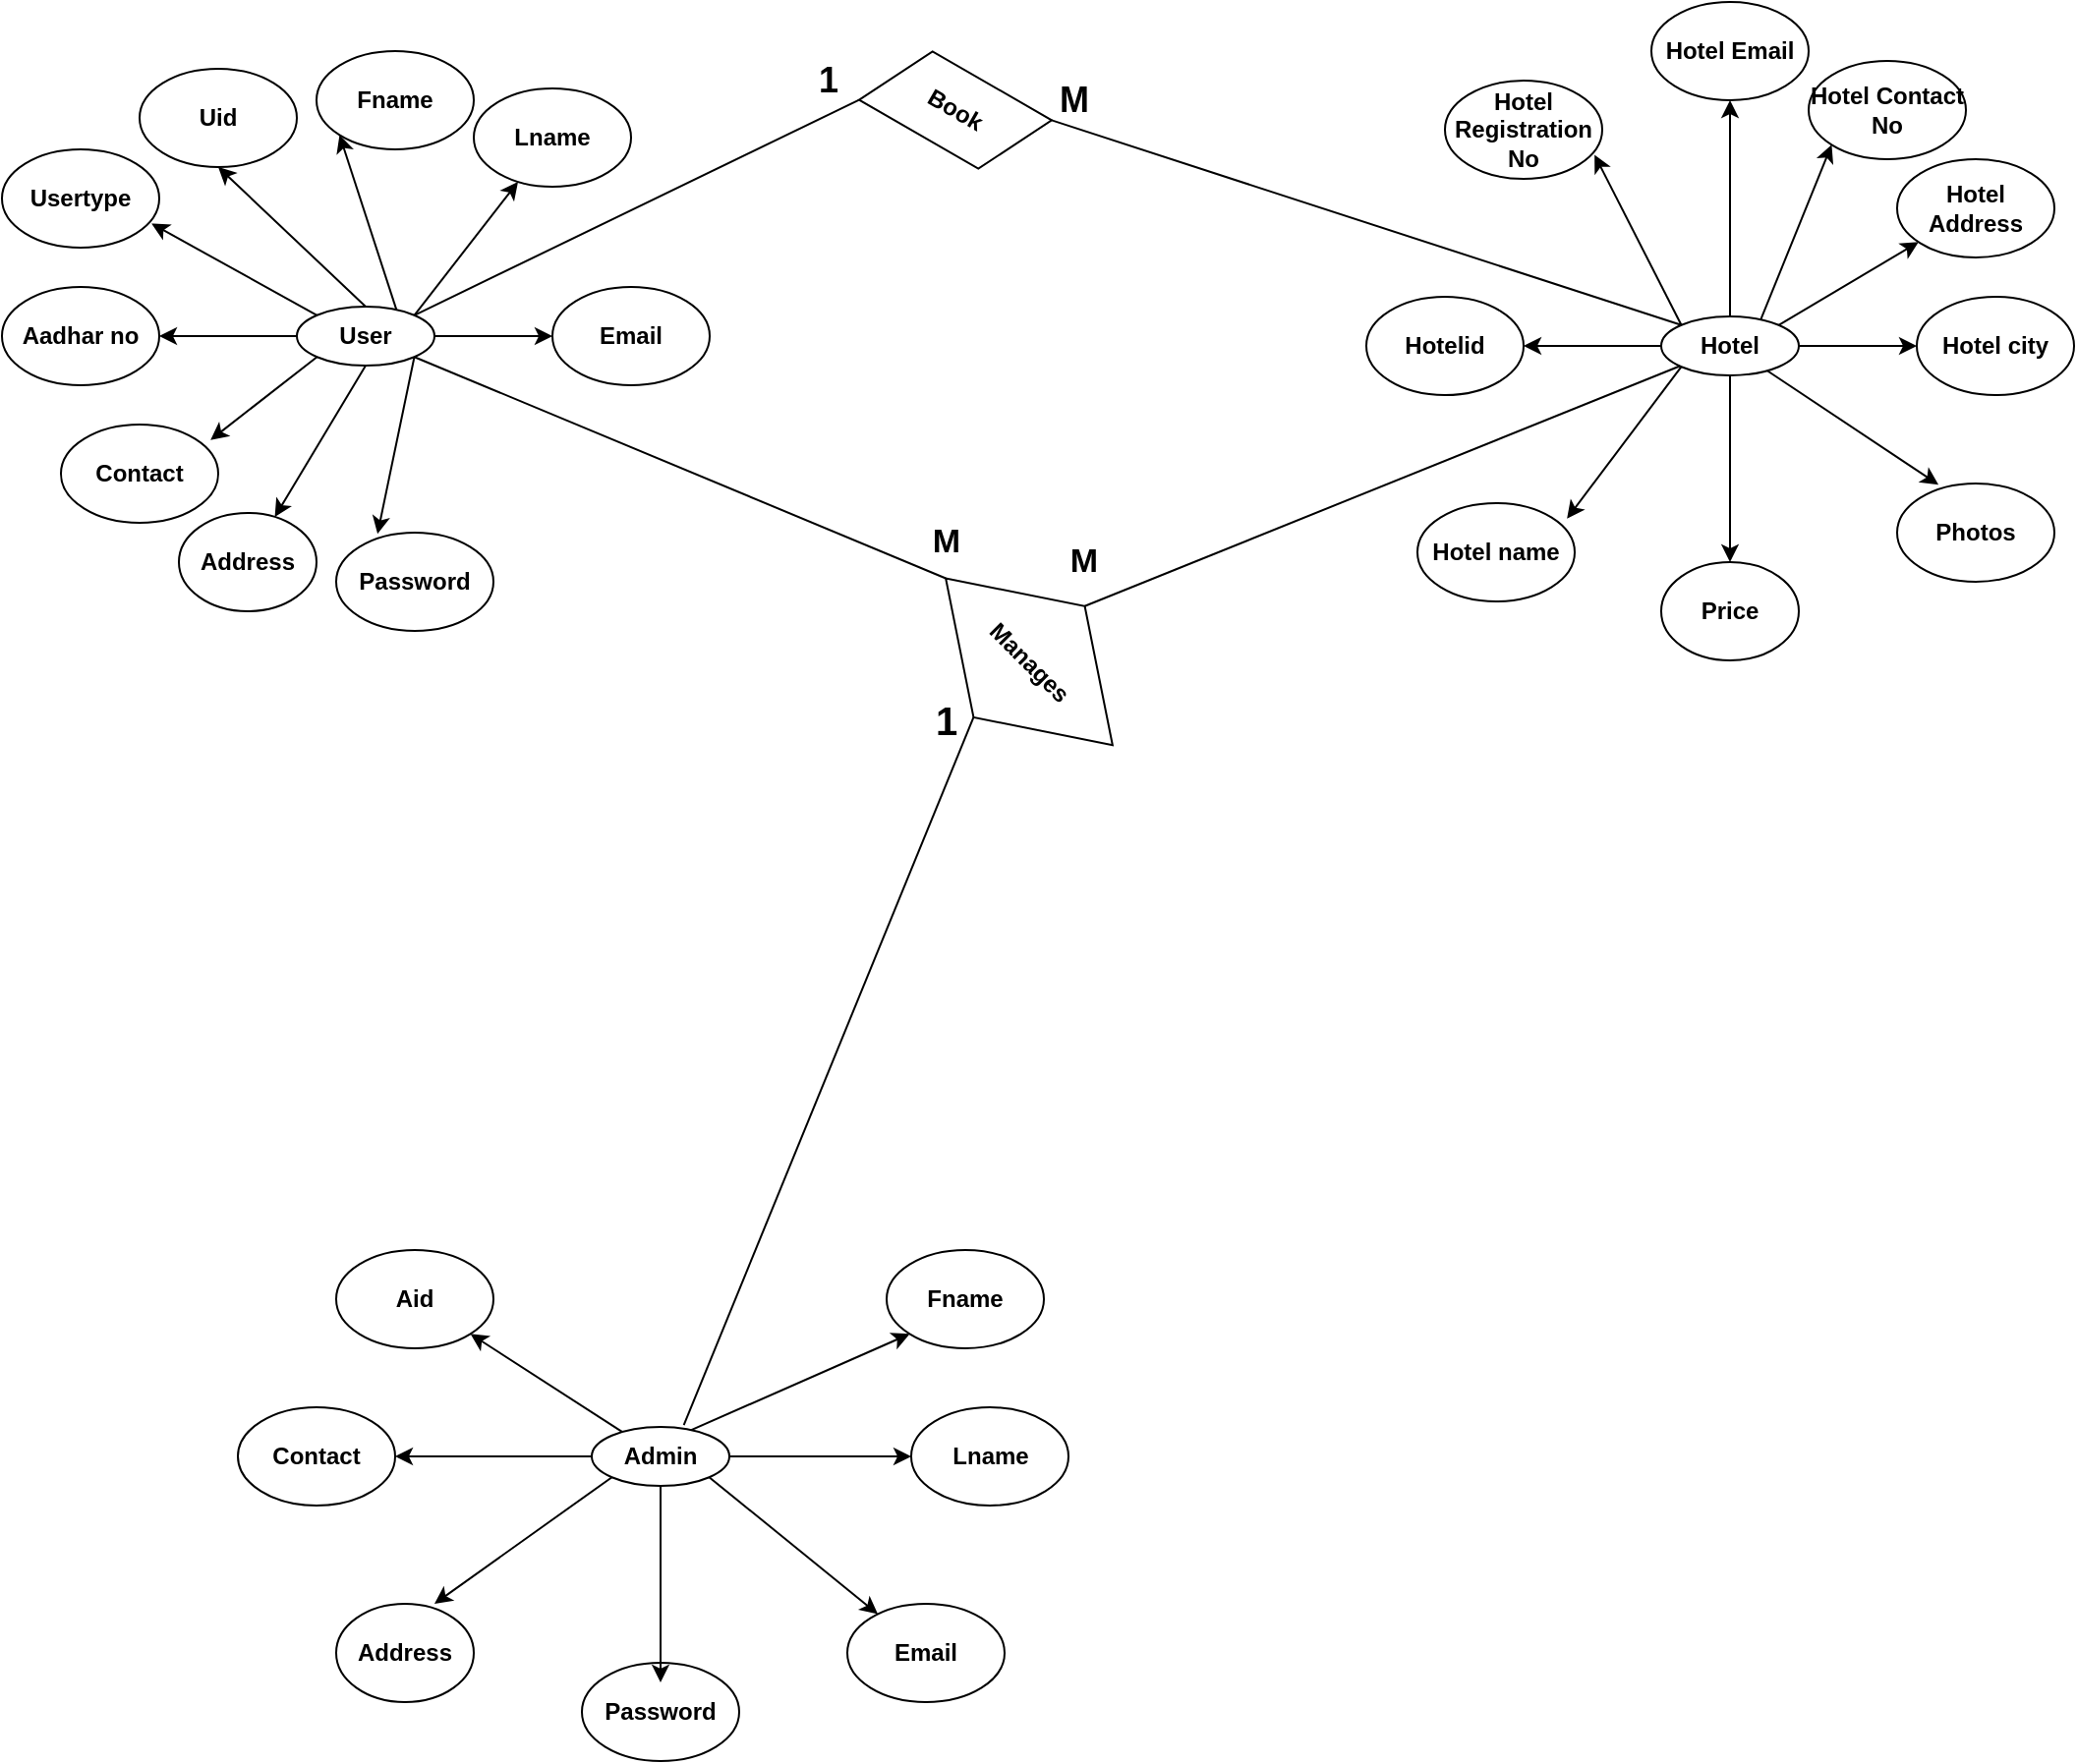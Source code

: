 <mxfile version="16.5.1" type="device"><diagram id="D09qijWZcJg9ANTm-Kcc" name="Page-1"><mxGraphModel dx="1038" dy="649" grid="1" gridSize="10" guides="1" tooltips="1" connect="1" arrows="1" fold="1" page="1" pageScale="1" pageWidth="1700" pageHeight="1100" math="0" shadow="0"><root><mxCell id="0"/><mxCell id="1" parent="0"/><mxCell id="chnUx3LF24EqcnsRbZQw-136" value="&lt;b&gt;Admin&lt;/b&gt;" style="ellipse;whiteSpace=wrap;html=1;aspect=fixed;fontFamily=Helvetica;fontSize=12;fontColor=rgb(0, 0, 0);align=center;strokeColor=rgb(0, 0, 0);fillColor=rgb(255, 255, 255);" parent="1" vertex="1"><mxGeometry x="450" y="840" width="70" height="30" as="geometry"/></mxCell><mxCell id="chnUx3LF24EqcnsRbZQw-137" value="&lt;b&gt;Aid&lt;/b&gt;" style="ellipse;whiteSpace=wrap;html=1;" parent="1" vertex="1"><mxGeometry x="320" y="750" width="80" height="50" as="geometry"/></mxCell><mxCell id="chnUx3LF24EqcnsRbZQw-138" value="&lt;b&gt;Fname&lt;/b&gt;" style="ellipse;whiteSpace=wrap;html=1;" parent="1" vertex="1"><mxGeometry x="600" y="750" width="80" height="50" as="geometry"/></mxCell><mxCell id="chnUx3LF24EqcnsRbZQw-139" value="&lt;b&gt;Lname&lt;/b&gt;" style="ellipse;whiteSpace=wrap;html=1;" parent="1" vertex="1"><mxGeometry x="612.5" y="830" width="80" height="50" as="geometry"/></mxCell><mxCell id="chnUx3LF24EqcnsRbZQw-140" value="&lt;b&gt;Email&lt;/b&gt;" style="ellipse;whiteSpace=wrap;html=1;" parent="1" vertex="1"><mxGeometry x="580" y="930" width="80" height="50" as="geometry"/></mxCell><mxCell id="chnUx3LF24EqcnsRbZQw-141" value="&lt;b&gt;Password&lt;/b&gt;" style="ellipse;whiteSpace=wrap;html=1;" parent="1" vertex="1"><mxGeometry x="445" y="960" width="80" height="50" as="geometry"/></mxCell><mxCell id="chnUx3LF24EqcnsRbZQw-143" value="&lt;b&gt;Address&lt;/b&gt;" style="ellipse;whiteSpace=wrap;html=1;" parent="1" vertex="1"><mxGeometry x="320" y="930" width="70" height="50" as="geometry"/></mxCell><mxCell id="chnUx3LF24EqcnsRbZQw-145" value="" style="endArrow=classic;html=1;rounded=0;exitX=1;exitY=0.5;exitDx=0;exitDy=0;" parent="1" source="chnUx3LF24EqcnsRbZQw-136" target="chnUx3LF24EqcnsRbZQw-139" edge="1"><mxGeometry width="50" height="50" relative="1" as="geometry"><mxPoint x="540" y="870" as="sourcePoint"/><mxPoint x="590" y="820" as="targetPoint"/></mxGeometry></mxCell><mxCell id="chnUx3LF24EqcnsRbZQw-146" value="" style="endArrow=classic;html=1;rounded=0;exitX=0.75;exitY=0;exitDx=0;exitDy=0;entryX=0;entryY=1;entryDx=0;entryDy=0;" parent="1" source="chnUx3LF24EqcnsRbZQw-136" target="chnUx3LF24EqcnsRbZQw-138" edge="1"><mxGeometry width="50" height="50" relative="1" as="geometry"><mxPoint x="540" y="800" as="sourcePoint"/><mxPoint x="590" y="800" as="targetPoint"/></mxGeometry></mxCell><mxCell id="chnUx3LF24EqcnsRbZQw-147" value="" style="endArrow=classic;html=1;rounded=0;entryX=1;entryY=1;entryDx=0;entryDy=0;" parent="1" source="chnUx3LF24EqcnsRbZQw-136" target="chnUx3LF24EqcnsRbZQw-137" edge="1"><mxGeometry width="50" height="50" relative="1" as="geometry"><mxPoint x="470" y="800" as="sourcePoint"/><mxPoint x="520" y="800" as="targetPoint"/></mxGeometry></mxCell><mxCell id="chnUx3LF24EqcnsRbZQw-148" value="&lt;b&gt;Contact&lt;/b&gt;" style="ellipse;whiteSpace=wrap;html=1;" parent="1" vertex="1"><mxGeometry x="270" y="830" width="80" height="50" as="geometry"/></mxCell><mxCell id="chnUx3LF24EqcnsRbZQw-151" value="" style="endArrow=classic;html=1;rounded=0;entryX=1;entryY=0.5;entryDx=0;entryDy=0;exitX=0;exitY=0.5;exitDx=0;exitDy=0;" parent="1" source="chnUx3LF24EqcnsRbZQw-136" target="chnUx3LF24EqcnsRbZQw-148" edge="1"><mxGeometry width="50" height="50" relative="1" as="geometry"><mxPoint x="550" y="770" as="sourcePoint"/><mxPoint x="600" y="720" as="targetPoint"/></mxGeometry></mxCell><mxCell id="chnUx3LF24EqcnsRbZQw-152" value="" style="endArrow=classic;html=1;rounded=0;entryX=0.714;entryY=0;entryDx=0;entryDy=0;entryPerimeter=0;exitX=0;exitY=1;exitDx=0;exitDy=0;" parent="1" source="chnUx3LF24EqcnsRbZQw-136" target="chnUx3LF24EqcnsRbZQw-143" edge="1"><mxGeometry width="50" height="50" relative="1" as="geometry"><mxPoint x="480" y="880" as="sourcePoint"/><mxPoint x="600" y="720" as="targetPoint"/></mxGeometry></mxCell><mxCell id="chnUx3LF24EqcnsRbZQw-153" value="" style="endArrow=classic;html=1;rounded=0;exitX=1;exitY=1;exitDx=0;exitDy=0;" parent="1" source="chnUx3LF24EqcnsRbZQw-136" target="chnUx3LF24EqcnsRbZQw-140" edge="1"><mxGeometry width="50" height="50" relative="1" as="geometry"><mxPoint x="550" y="770" as="sourcePoint"/><mxPoint x="600" y="720" as="targetPoint"/></mxGeometry></mxCell><mxCell id="chnUx3LF24EqcnsRbZQw-154" value="" style="endArrow=classic;html=1;rounded=0;" parent="1" source="chnUx3LF24EqcnsRbZQw-136" edge="1"><mxGeometry width="50" height="50" relative="1" as="geometry"><mxPoint x="550" y="770" as="sourcePoint"/><mxPoint x="485" y="970" as="targetPoint"/></mxGeometry></mxCell><mxCell id="chnUx3LF24EqcnsRbZQw-212" value="&lt;b&gt;User&lt;/b&gt;" style="ellipse;whiteSpace=wrap;html=1;aspect=fixed;fontFamily=Helvetica;fontSize=12;fontColor=rgb(0, 0, 0);align=center;strokeColor=rgb(0, 0, 0);fillColor=rgb(255, 255, 255);" parent="1" vertex="1"><mxGeometry x="300" y="270" width="70" height="30" as="geometry"/></mxCell><mxCell id="chnUx3LF24EqcnsRbZQw-213" value="&lt;b&gt;Uid&lt;/b&gt;" style="ellipse;whiteSpace=wrap;html=1;" parent="1" vertex="1"><mxGeometry x="220" y="149" width="80" height="50" as="geometry"/></mxCell><mxCell id="chnUx3LF24EqcnsRbZQw-214" value="&lt;b&gt;Fname&lt;/b&gt;" style="ellipse;whiteSpace=wrap;html=1;" parent="1" vertex="1"><mxGeometry x="310" y="140" width="80" height="50" as="geometry"/></mxCell><mxCell id="chnUx3LF24EqcnsRbZQw-215" value="&lt;b&gt;Lname&lt;/b&gt;" style="ellipse;whiteSpace=wrap;html=1;" parent="1" vertex="1"><mxGeometry x="390" y="159" width="80" height="50" as="geometry"/></mxCell><mxCell id="chnUx3LF24EqcnsRbZQw-216" value="&lt;b&gt;Email&lt;/b&gt;" style="ellipse;whiteSpace=wrap;html=1;" parent="1" vertex="1"><mxGeometry x="430" y="260" width="80" height="50" as="geometry"/></mxCell><mxCell id="chnUx3LF24EqcnsRbZQw-217" value="&lt;b&gt;Password&lt;/b&gt;" style="ellipse;whiteSpace=wrap;html=1;" parent="1" vertex="1"><mxGeometry x="320" y="385" width="80" height="50" as="geometry"/></mxCell><mxCell id="chnUx3LF24EqcnsRbZQw-218" value="&lt;b&gt;Aadhar no&lt;/b&gt;" style="ellipse;whiteSpace=wrap;html=1;" parent="1" vertex="1"><mxGeometry x="150" y="260" width="80" height="50" as="geometry"/></mxCell><mxCell id="chnUx3LF24EqcnsRbZQw-219" value="&lt;b&gt;Address&lt;/b&gt;" style="ellipse;whiteSpace=wrap;html=1;" parent="1" vertex="1"><mxGeometry x="240" y="375" width="70" height="50" as="geometry"/></mxCell><mxCell id="chnUx3LF24EqcnsRbZQw-220" value="&lt;b&gt;Usertype&lt;/b&gt;" style="ellipse;whiteSpace=wrap;html=1;" parent="1" vertex="1"><mxGeometry x="150" y="190" width="80" height="50" as="geometry"/></mxCell><mxCell id="chnUx3LF24EqcnsRbZQw-221" value="" style="endArrow=classic;html=1;rounded=0;exitX=1;exitY=0;exitDx=0;exitDy=0;" parent="1" source="chnUx3LF24EqcnsRbZQw-212" target="chnUx3LF24EqcnsRbZQw-215" edge="1"><mxGeometry width="50" height="50" relative="1" as="geometry"><mxPoint x="390" y="300" as="sourcePoint"/><mxPoint x="440" y="250" as="targetPoint"/></mxGeometry></mxCell><mxCell id="chnUx3LF24EqcnsRbZQw-222" value="" style="endArrow=classic;html=1;rounded=0;exitX=0.75;exitY=0;exitDx=0;exitDy=0;entryX=0;entryY=1;entryDx=0;entryDy=0;" parent="1" source="chnUx3LF24EqcnsRbZQw-212" target="chnUx3LF24EqcnsRbZQw-214" edge="1"><mxGeometry width="50" height="50" relative="1" as="geometry"><mxPoint x="390" y="230" as="sourcePoint"/><mxPoint x="440" y="230" as="targetPoint"/></mxGeometry></mxCell><mxCell id="chnUx3LF24EqcnsRbZQw-223" value="" style="endArrow=classic;html=1;rounded=0;exitX=0.5;exitY=0;exitDx=0;exitDy=0;entryX=0.5;entryY=1;entryDx=0;entryDy=0;" parent="1" source="chnUx3LF24EqcnsRbZQw-212" target="chnUx3LF24EqcnsRbZQw-213" edge="1"><mxGeometry width="50" height="50" relative="1" as="geometry"><mxPoint x="320" y="230" as="sourcePoint"/><mxPoint x="370" y="230" as="targetPoint"/></mxGeometry></mxCell><mxCell id="chnUx3LF24EqcnsRbZQw-224" value="&lt;b&gt;Contact&lt;/b&gt;" style="ellipse;whiteSpace=wrap;html=1;" parent="1" vertex="1"><mxGeometry x="180" y="330" width="80" height="50" as="geometry"/></mxCell><mxCell id="chnUx3LF24EqcnsRbZQw-225" value="" style="endArrow=classic;html=1;rounded=0;entryX=0.951;entryY=0.755;entryDx=0;entryDy=0;entryPerimeter=0;exitX=0;exitY=0;exitDx=0;exitDy=0;" parent="1" source="chnUx3LF24EqcnsRbZQw-212" target="chnUx3LF24EqcnsRbZQw-220" edge="1"><mxGeometry width="50" height="50" relative="1" as="geometry"><mxPoint x="400" y="200" as="sourcePoint"/><mxPoint x="450" y="150" as="targetPoint"/></mxGeometry></mxCell><mxCell id="chnUx3LF24EqcnsRbZQw-226" value="" style="endArrow=classic;html=1;rounded=0;entryX=1;entryY=0.5;entryDx=0;entryDy=0;exitX=0;exitY=0.5;exitDx=0;exitDy=0;" parent="1" source="chnUx3LF24EqcnsRbZQw-212" target="chnUx3LF24EqcnsRbZQw-218" edge="1"><mxGeometry width="50" height="50" relative="1" as="geometry"><mxPoint x="400" y="200" as="sourcePoint"/><mxPoint x="450" y="150" as="targetPoint"/></mxGeometry></mxCell><mxCell id="chnUx3LF24EqcnsRbZQw-227" value="" style="endArrow=classic;html=1;rounded=0;entryX=0.951;entryY=0.157;entryDx=0;entryDy=0;entryPerimeter=0;exitX=0;exitY=1;exitDx=0;exitDy=0;" parent="1" source="chnUx3LF24EqcnsRbZQw-212" target="chnUx3LF24EqcnsRbZQw-224" edge="1"><mxGeometry width="50" height="50" relative="1" as="geometry"><mxPoint x="400" y="200" as="sourcePoint"/><mxPoint x="450" y="150" as="targetPoint"/></mxGeometry></mxCell><mxCell id="chnUx3LF24EqcnsRbZQw-228" value="" style="endArrow=classic;html=1;rounded=0;exitX=0.5;exitY=1;exitDx=0;exitDy=0;" parent="1" source="chnUx3LF24EqcnsRbZQw-212" target="chnUx3LF24EqcnsRbZQw-219" edge="1"><mxGeometry width="50" height="50" relative="1" as="geometry"><mxPoint x="330" y="310" as="sourcePoint"/><mxPoint x="335" y="400" as="targetPoint"/></mxGeometry></mxCell><mxCell id="chnUx3LF24EqcnsRbZQw-230" value="" style="endArrow=classic;html=1;rounded=0;entryX=0.263;entryY=0.012;entryDx=0;entryDy=0;entryPerimeter=0;exitX=1;exitY=1;exitDx=0;exitDy=0;" parent="1" source="chnUx3LF24EqcnsRbZQw-212" target="chnUx3LF24EqcnsRbZQw-217" edge="1"><mxGeometry width="50" height="50" relative="1" as="geometry"><mxPoint x="350" y="310" as="sourcePoint"/><mxPoint x="450" y="150" as="targetPoint"/></mxGeometry></mxCell><mxCell id="chnUx3LF24EqcnsRbZQw-233" value="" style="endArrow=classic;html=1;rounded=0;exitX=1;exitY=0.5;exitDx=0;exitDy=0;" parent="1" source="chnUx3LF24EqcnsRbZQw-212" target="chnUx3LF24EqcnsRbZQw-216" edge="1"><mxGeometry width="50" height="50" relative="1" as="geometry"><mxPoint x="490" y="340" as="sourcePoint"/><mxPoint x="540" y="290" as="targetPoint"/></mxGeometry></mxCell><mxCell id="chnUx3LF24EqcnsRbZQw-272" value="&lt;b&gt;Hotel&lt;/b&gt;" style="ellipse;whiteSpace=wrap;html=1;aspect=fixed;fontFamily=Helvetica;fontSize=12;fontColor=rgb(0, 0, 0);align=center;strokeColor=rgb(0, 0, 0);fillColor=rgb(255, 255, 255);" parent="1" vertex="1"><mxGeometry x="994" y="275" width="70" height="30" as="geometry"/></mxCell><mxCell id="chnUx3LF24EqcnsRbZQw-273" value="&lt;b&gt;Hotel Email&lt;/b&gt;" style="ellipse;whiteSpace=wrap;html=1;" parent="1" vertex="1"><mxGeometry x="989" y="115" width="80" height="50" as="geometry"/></mxCell><mxCell id="chnUx3LF24EqcnsRbZQw-274" value="&lt;b&gt;Hotel Contact No&lt;/b&gt;" style="ellipse;whiteSpace=wrap;html=1;" parent="1" vertex="1"><mxGeometry x="1069" y="145" width="80" height="50" as="geometry"/></mxCell><mxCell id="chnUx3LF24EqcnsRbZQw-275" value="&lt;b&gt;Hotel Address&lt;/b&gt;" style="ellipse;whiteSpace=wrap;html=1;" parent="1" vertex="1"><mxGeometry x="1114" y="195" width="80" height="50" as="geometry"/></mxCell><mxCell id="chnUx3LF24EqcnsRbZQw-276" value="&lt;b&gt;Hotel city&lt;/b&gt;" style="ellipse;whiteSpace=wrap;html=1;" parent="1" vertex="1"><mxGeometry x="1124" y="265" width="80" height="50" as="geometry"/></mxCell><mxCell id="chnUx3LF24EqcnsRbZQw-277" value="&lt;b&gt;Photos&lt;/b&gt;" style="ellipse;whiteSpace=wrap;html=1;" parent="1" vertex="1"><mxGeometry x="1114" y="360" width="80" height="50" as="geometry"/></mxCell><mxCell id="chnUx3LF24EqcnsRbZQw-278" value="&lt;b&gt;Hotelid&lt;/b&gt;" style="ellipse;whiteSpace=wrap;html=1;" parent="1" vertex="1"><mxGeometry x="844" y="265" width="80" height="50" as="geometry"/></mxCell><mxCell id="chnUx3LF24EqcnsRbZQw-279" value="&lt;b&gt;Price&lt;/b&gt;" style="ellipse;whiteSpace=wrap;html=1;" parent="1" vertex="1"><mxGeometry x="994" y="400" width="70" height="50" as="geometry"/></mxCell><mxCell id="chnUx3LF24EqcnsRbZQw-280" value="&lt;b&gt;Hotel Registration No&lt;/b&gt;" style="ellipse;whiteSpace=wrap;html=1;" parent="1" vertex="1"><mxGeometry x="884" y="155" width="80" height="50" as="geometry"/></mxCell><mxCell id="chnUx3LF24EqcnsRbZQw-281" value="" style="endArrow=classic;html=1;rounded=0;exitX=1;exitY=0;exitDx=0;exitDy=0;" parent="1" source="chnUx3LF24EqcnsRbZQw-272" target="chnUx3LF24EqcnsRbZQw-275" edge="1"><mxGeometry width="50" height="50" relative="1" as="geometry"><mxPoint x="1084" y="305" as="sourcePoint"/><mxPoint x="1134" y="255" as="targetPoint"/></mxGeometry></mxCell><mxCell id="chnUx3LF24EqcnsRbZQw-282" value="" style="endArrow=classic;html=1;rounded=0;exitX=0.75;exitY=0;exitDx=0;exitDy=0;entryX=0;entryY=1;entryDx=0;entryDy=0;" parent="1" source="chnUx3LF24EqcnsRbZQw-272" target="chnUx3LF24EqcnsRbZQw-274" edge="1"><mxGeometry width="50" height="50" relative="1" as="geometry"><mxPoint x="1084" y="235" as="sourcePoint"/><mxPoint x="1134" y="235" as="targetPoint"/></mxGeometry></mxCell><mxCell id="chnUx3LF24EqcnsRbZQw-283" value="" style="endArrow=classic;html=1;rounded=0;exitX=0.5;exitY=0;exitDx=0;exitDy=0;entryX=0.5;entryY=1;entryDx=0;entryDy=0;" parent="1" source="chnUx3LF24EqcnsRbZQw-272" target="chnUx3LF24EqcnsRbZQw-273" edge="1"><mxGeometry width="50" height="50" relative="1" as="geometry"><mxPoint x="1014" y="235" as="sourcePoint"/><mxPoint x="1064" y="235" as="targetPoint"/></mxGeometry></mxCell><mxCell id="chnUx3LF24EqcnsRbZQw-284" value="&lt;b&gt;Hotel name&lt;/b&gt;" style="ellipse;whiteSpace=wrap;html=1;" parent="1" vertex="1"><mxGeometry x="870" y="370" width="80" height="50" as="geometry"/></mxCell><mxCell id="chnUx3LF24EqcnsRbZQw-285" value="" style="endArrow=classic;html=1;rounded=0;entryX=0.951;entryY=0.755;entryDx=0;entryDy=0;entryPerimeter=0;exitX=0;exitY=0;exitDx=0;exitDy=0;" parent="1" source="chnUx3LF24EqcnsRbZQw-272" target="chnUx3LF24EqcnsRbZQw-280" edge="1"><mxGeometry width="50" height="50" relative="1" as="geometry"><mxPoint x="1094" y="205" as="sourcePoint"/><mxPoint x="1144" y="155" as="targetPoint"/></mxGeometry></mxCell><mxCell id="chnUx3LF24EqcnsRbZQw-286" value="" style="endArrow=classic;html=1;rounded=0;entryX=1;entryY=0.5;entryDx=0;entryDy=0;exitX=0;exitY=0.5;exitDx=0;exitDy=0;" parent="1" source="chnUx3LF24EqcnsRbZQw-272" target="chnUx3LF24EqcnsRbZQw-278" edge="1"><mxGeometry width="50" height="50" relative="1" as="geometry"><mxPoint x="1094" y="205" as="sourcePoint"/><mxPoint x="1144" y="155" as="targetPoint"/></mxGeometry></mxCell><mxCell id="chnUx3LF24EqcnsRbZQw-287" value="" style="endArrow=classic;html=1;rounded=0;entryX=0.951;entryY=0.157;entryDx=0;entryDy=0;entryPerimeter=0;exitX=0;exitY=1;exitDx=0;exitDy=0;" parent="1" source="chnUx3LF24EqcnsRbZQw-272" target="chnUx3LF24EqcnsRbZQw-284" edge="1"><mxGeometry width="50" height="50" relative="1" as="geometry"><mxPoint x="1094" y="205" as="sourcePoint"/><mxPoint x="1144" y="155" as="targetPoint"/></mxGeometry></mxCell><mxCell id="chnUx3LF24EqcnsRbZQw-288" value="" style="endArrow=classic;html=1;rounded=0;exitX=0.5;exitY=1;exitDx=0;exitDy=0;" parent="1" source="chnUx3LF24EqcnsRbZQw-272" target="chnUx3LF24EqcnsRbZQw-279" edge="1"><mxGeometry width="50" height="50" relative="1" as="geometry"><mxPoint x="1024" y="315" as="sourcePoint"/><mxPoint x="1029" y="405" as="targetPoint"/></mxGeometry></mxCell><mxCell id="chnUx3LF24EqcnsRbZQw-289" value="" style="endArrow=classic;html=1;rounded=0;entryX=0.263;entryY=0.012;entryDx=0;entryDy=0;entryPerimeter=0;" parent="1" source="chnUx3LF24EqcnsRbZQw-272" target="chnUx3LF24EqcnsRbZQw-277" edge="1"><mxGeometry width="50" height="50" relative="1" as="geometry"><mxPoint x="1094" y="205" as="sourcePoint"/><mxPoint x="1144" y="155" as="targetPoint"/></mxGeometry></mxCell><mxCell id="chnUx3LF24EqcnsRbZQw-290" value="" style="endArrow=classic;html=1;rounded=0;exitX=1;exitY=0.5;exitDx=0;exitDy=0;" parent="1" source="chnUx3LF24EqcnsRbZQw-272" target="chnUx3LF24EqcnsRbZQw-276" edge="1"><mxGeometry width="50" height="50" relative="1" as="geometry"><mxPoint x="1184" y="345" as="sourcePoint"/><mxPoint x="1234" y="295" as="targetPoint"/></mxGeometry></mxCell><mxCell id="chnUx3LF24EqcnsRbZQw-293" value="&lt;b&gt;Book&lt;/b&gt;" style="shape=parallelogram;perimeter=parallelogramPerimeter;whiteSpace=wrap;html=1;fixedSize=1;rotation=30;" parent="1" vertex="1"><mxGeometry x="590" y="150" width="90" height="40" as="geometry"/></mxCell><mxCell id="chnUx3LF24EqcnsRbZQw-299" value="" style="endArrow=none;html=1;rounded=0;entryX=0;entryY=0;entryDx=0;entryDy=0;exitX=1;exitY=0;exitDx=0;exitDy=0;" parent="1" source="chnUx3LF24EqcnsRbZQw-293" target="chnUx3LF24EqcnsRbZQw-272" edge="1"><mxGeometry width="50" height="50" relative="1" as="geometry"><mxPoint x="680" y="220" as="sourcePoint"/><mxPoint x="750.711" y="170" as="targetPoint"/></mxGeometry></mxCell><mxCell id="chnUx3LF24EqcnsRbZQw-301" value="" style="endArrow=none;html=1;rounded=0;exitX=1;exitY=0;exitDx=0;exitDy=0;entryX=0;entryY=1;entryDx=0;entryDy=0;" parent="1" source="chnUx3LF24EqcnsRbZQw-212" target="chnUx3LF24EqcnsRbZQw-293" edge="1"><mxGeometry width="50" height="50" relative="1" as="geometry"><mxPoint x="550" y="220" as="sourcePoint"/><mxPoint x="600" y="170" as="targetPoint"/></mxGeometry></mxCell><mxCell id="chnUx3LF24EqcnsRbZQw-302" value="&lt;b style=&quot;font-size: 18px;&quot;&gt;1&lt;/b&gt;" style="text;html=1;align=center;verticalAlign=middle;resizable=0;points=[];autosize=1;strokeColor=none;fillColor=none;fontSize=18;" parent="1" vertex="1"><mxGeometry x="555" y="140" width="30" height="30" as="geometry"/></mxCell><mxCell id="chnUx3LF24EqcnsRbZQw-303" value="&lt;b style=&quot;font-size: 18px;&quot;&gt;M&lt;/b&gt;" style="text;html=1;align=center;verticalAlign=middle;resizable=0;points=[];autosize=1;strokeColor=none;fillColor=none;fontSize=18;" parent="1" vertex="1"><mxGeometry x="680" y="150" width="30" height="30" as="geometry"/></mxCell><mxCell id="chnUx3LF24EqcnsRbZQw-307" value="&lt;b&gt;Manages&lt;/b&gt;" style="rhombus;whiteSpace=wrap;html=1;rotation=45;" parent="1" vertex="1"><mxGeometry x="612.5" y="410.67" width="120" height="80" as="geometry"/></mxCell><mxCell id="chnUx3LF24EqcnsRbZQw-308" value="" style="endArrow=none;html=1;rounded=0;entryX=0;entryY=0.5;entryDx=0;entryDy=0;exitX=1;exitY=1;exitDx=0;exitDy=0;" parent="1" source="chnUx3LF24EqcnsRbZQw-212" target="chnUx3LF24EqcnsRbZQw-307" edge="1"><mxGeometry width="50" height="50" relative="1" as="geometry"><mxPoint x="380" y="510" as="sourcePoint"/><mxPoint x="430" y="460" as="targetPoint"/></mxGeometry></mxCell><mxCell id="chnUx3LF24EqcnsRbZQw-310" value="" style="endArrow=none;html=1;rounded=0;entryX=0.5;entryY=1;entryDx=0;entryDy=0;exitX=0.669;exitY=-0.033;exitDx=0;exitDy=0;exitPerimeter=0;" parent="1" source="chnUx3LF24EqcnsRbZQw-136" target="chnUx3LF24EqcnsRbZQw-307" edge="1"><mxGeometry width="50" height="50" relative="1" as="geometry"><mxPoint x="490" y="830" as="sourcePoint"/><mxPoint x="430" y="320" as="targetPoint"/></mxGeometry></mxCell><mxCell id="chnUx3LF24EqcnsRbZQw-311" value="" style="endArrow=none;html=1;rounded=0;exitX=0.5;exitY=0;exitDx=0;exitDy=0;" parent="1" source="chnUx3LF24EqcnsRbZQw-307" target="chnUx3LF24EqcnsRbZQw-272" edge="1"><mxGeometry width="50" height="50" relative="1" as="geometry"><mxPoint x="380" y="650" as="sourcePoint"/><mxPoint x="1000" y="300" as="targetPoint"/></mxGeometry></mxCell><mxCell id="chnUx3LF24EqcnsRbZQw-312" value="&lt;b style=&quot;font-size: 17px;&quot;&gt;M&lt;/b&gt;" style="text;html=1;align=center;verticalAlign=middle;resizable=0;points=[];autosize=1;strokeColor=none;fillColor=none;fontSize=17;" parent="1" vertex="1"><mxGeometry x="615" y="375" width="30" height="30" as="geometry"/></mxCell><mxCell id="chnUx3LF24EqcnsRbZQw-315" value="&lt;b style=&quot;font-size: 17px;&quot;&gt;M&lt;/b&gt;" style="text;html=1;align=center;verticalAlign=middle;resizable=0;points=[];autosize=1;strokeColor=none;fillColor=none;fontSize=17;" parent="1" vertex="1"><mxGeometry x="685" y="385" width="30" height="30" as="geometry"/></mxCell><mxCell id="chnUx3LF24EqcnsRbZQw-317" value="&lt;b&gt;&lt;font style=&quot;font-size: 20px&quot;&gt;1&lt;/font&gt;&lt;/b&gt;" style="text;html=1;align=center;verticalAlign=middle;resizable=0;points=[];autosize=1;strokeColor=none;fillColor=none;" parent="1" vertex="1"><mxGeometry x="615" y="470" width="30" height="20" as="geometry"/></mxCell></root></mxGraphModel></diagram></mxfile>